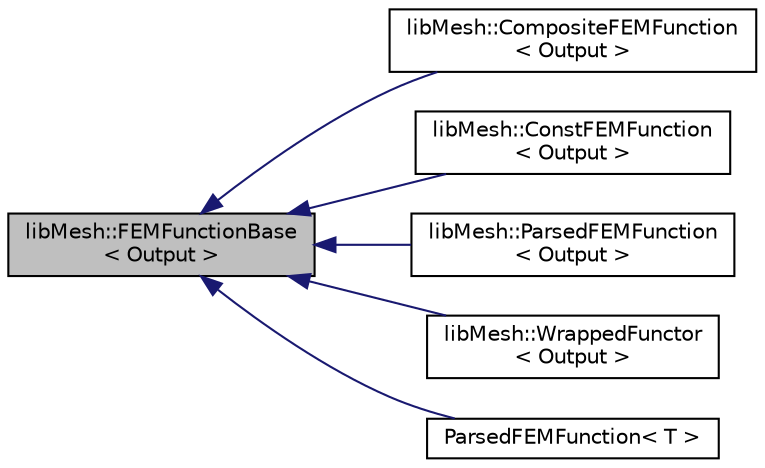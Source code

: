 digraph "libMesh::FEMFunctionBase&lt; Output &gt;"
{
  edge [fontname="Helvetica",fontsize="10",labelfontname="Helvetica",labelfontsize="10"];
  node [fontname="Helvetica",fontsize="10",shape=record];
  rankdir="LR";
  Node1 [label="libMesh::FEMFunctionBase\l\< Output \>",height=0.2,width=0.4,color="black", fillcolor="grey75", style="filled", fontcolor="black"];
  Node1 -> Node2 [dir="back",color="midnightblue",fontsize="10",style="solid",fontname="Helvetica"];
  Node2 [label="libMesh::CompositeFEMFunction\l\< Output \>",height=0.2,width=0.4,color="black", fillcolor="white", style="filled",URL="$classlibMesh_1_1CompositeFEMFunction.html",tooltip="FEMFunction which is a function of another function. "];
  Node1 -> Node3 [dir="back",color="midnightblue",fontsize="10",style="solid",fontname="Helvetica"];
  Node3 [label="libMesh::ConstFEMFunction\l\< Output \>",height=0.2,width=0.4,color="black", fillcolor="white", style="filled",URL="$classlibMesh_1_1ConstFEMFunction.html",tooltip="FEMFunction that returns a single value. "];
  Node1 -> Node4 [dir="back",color="midnightblue",fontsize="10",style="solid",fontname="Helvetica"];
  Node4 [label="libMesh::ParsedFEMFunction\l\< Output \>",height=0.2,width=0.4,color="black", fillcolor="white", style="filled",URL="$classlibMesh_1_1ParsedFEMFunction.html",tooltip="Support for using parsed functions in FEMSystem. "];
  Node1 -> Node5 [dir="back",color="midnightblue",fontsize="10",style="solid",fontname="Helvetica"];
  Node5 [label="libMesh::WrappedFunctor\l\< Output \>",height=0.2,width=0.4,color="black", fillcolor="white", style="filled",URL="$classlibMesh_1_1WrappedFunctor.html"];
  Node1 -> Node6 [dir="back",color="midnightblue",fontsize="10",style="solid",fontname="Helvetica"];
  Node6 [label="ParsedFEMFunction\< T \>",height=0.2,width=0.4,color="black", fillcolor="white", style="filled",URL="$classlibMesh_1_1ParsedFEMFunction.html"];
}
